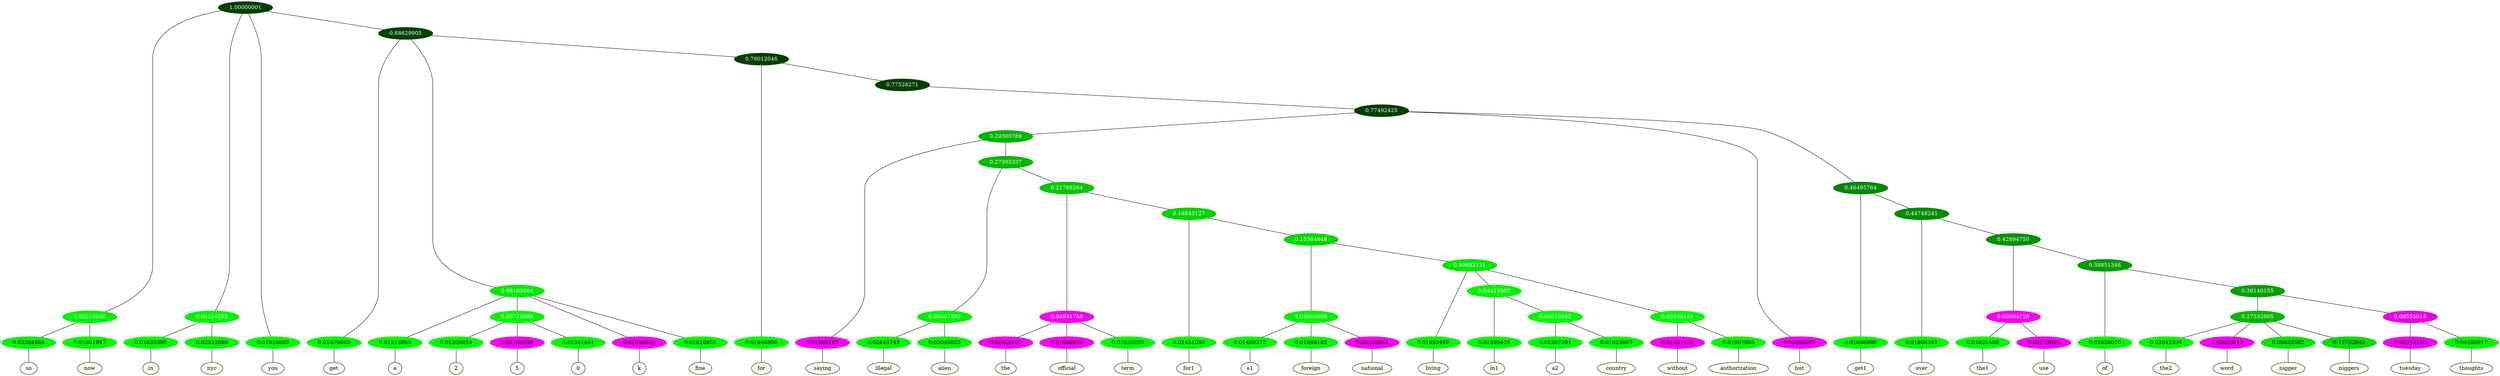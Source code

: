 graph {
	node [format=png height=0.15 nodesep=0.001 ordering=out overlap=prism overlap_scaling=0.01 ranksep=0.001 ratio=0.2 style=filled width=0.15]
	{
		rank=same
		a_w_5 [label=so color=black fillcolor=floralwhite style="filled,solid"]
		a_w_6 [label=now color=black fillcolor=floralwhite style="filled,solid"]
		a_w_7 [label=in color=black fillcolor=floralwhite style="filled,solid"]
		a_w_8 [label=nyc color=black fillcolor=floralwhite style="filled,solid"]
		a_w_3 [label=you color=black fillcolor=floralwhite style="filled,solid"]
		a_w_9 [label=get color=black fillcolor=floralwhite style="filled,solid"]
		a_w_12 [label=a color=black fillcolor=floralwhite style="filled,solid"]
		a_w_18 [label=2 color=black fillcolor=floralwhite style="filled,solid"]
		a_w_19 [label=5 color=black fillcolor=floralwhite style="filled,solid"]
		a_w_20 [label=0 color=black fillcolor=floralwhite style="filled,solid"]
		a_w_14 [label=k color=black fillcolor=floralwhite style="filled,solid"]
		a_w_15 [label=fine color=black fillcolor=floralwhite style="filled,solid"]
		a_w_16 [label=for color=black fillcolor=floralwhite style="filled,solid"]
		a_w_25 [label=saying color=black fillcolor=floralwhite style="filled,solid"]
		a_w_33 [label=illegal color=black fillcolor=floralwhite style="filled,solid"]
		a_w_34 [label=alien color=black fillcolor=floralwhite style="filled,solid"]
		a_w_39 [label=the color=black fillcolor=floralwhite style="filled,solid"]
		a_w_40 [label=official color=black fillcolor=floralwhite style="filled,solid"]
		a_w_41 [label=term color=black fillcolor=floralwhite style="filled,solid"]
		a_w_42 [label=for1 color=black fillcolor=floralwhite style="filled,solid"]
		a_w_52 [label=a1 color=black fillcolor=floralwhite style="filled,solid"]
		a_w_53 [label=foreign color=black fillcolor=floralwhite style="filled,solid"]
		a_w_54 [label=national color=black fillcolor=floralwhite style="filled,solid"]
		a_w_55 [label=living color=black fillcolor=floralwhite style="filled,solid"]
		a_w_64 [label=in1 color=black fillcolor=floralwhite style="filled,solid"]
		a_w_68 [label=a2 color=black fillcolor=floralwhite style="filled,solid"]
		a_w_69 [label=country color=black fillcolor=floralwhite style="filled,solid"]
		a_w_66 [label=without color=black fillcolor=floralwhite style="filled,solid"]
		a_w_67 [label=authorization color=black fillcolor=floralwhite style="filled,solid"]
		a_w_23 [label=but color=black fillcolor=floralwhite style="filled,solid"]
		a_w_27 [label=get1 color=black fillcolor=floralwhite style="filled,solid"]
		a_w_31 [label=over color=black fillcolor=floralwhite style="filled,solid"]
		a_w_44 [label=the1 color=black fillcolor=floralwhite style="filled,solid"]
		a_w_45 [label=use color=black fillcolor=floralwhite style="filled,solid"]
		a_w_46 [label=of color=black fillcolor=floralwhite style="filled,solid"]
		a_w_58 [label=the2 color=black fillcolor=floralwhite style="filled,solid"]
		a_w_59 [label=word color=black fillcolor=floralwhite style="filled,solid"]
		a_w_60 [label=nigger color=black fillcolor=floralwhite style="filled,solid"]
		a_w_61 [label=niggers color=black fillcolor=floralwhite style="filled,solid"]
		a_w_62 [label=tuesday color=black fillcolor=floralwhite style="filled,solid"]
		a_w_63 [label=thoughts color=black fillcolor=floralwhite style="filled,solid"]
	}
	a_n_5 -- a_w_5
	a_n_6 -- a_w_6
	a_n_7 -- a_w_7
	a_n_8 -- a_w_8
	a_n_3 -- a_w_3
	a_n_9 -- a_w_9
	a_n_12 -- a_w_12
	a_n_18 -- a_w_18
	a_n_19 -- a_w_19
	a_n_20 -- a_w_20
	a_n_14 -- a_w_14
	a_n_15 -- a_w_15
	a_n_16 -- a_w_16
	a_n_25 -- a_w_25
	a_n_33 -- a_w_33
	a_n_34 -- a_w_34
	a_n_39 -- a_w_39
	a_n_40 -- a_w_40
	a_n_41 -- a_w_41
	a_n_42 -- a_w_42
	a_n_52 -- a_w_52
	a_n_53 -- a_w_53
	a_n_54 -- a_w_54
	a_n_55 -- a_w_55
	a_n_64 -- a_w_64
	a_n_68 -- a_w_68
	a_n_69 -- a_w_69
	a_n_66 -- a_w_66
	a_n_67 -- a_w_67
	a_n_23 -- a_w_23
	a_n_27 -- a_w_27
	a_n_31 -- a_w_31
	a_n_44 -- a_w_44
	a_n_45 -- a_w_45
	a_n_46 -- a_w_46
	a_n_58 -- a_w_58
	a_n_59 -- a_w_59
	a_n_60 -- a_w_60
	a_n_61 -- a_w_61
	a_n_62 -- a_w_62
	a_n_63 -- a_w_63
	{
		rank=same
		a_n_5 [label=0.03384668 color="0.334 1.000 0.966" fontcolor=black]
		a_n_6 [label=0.01801847 color="0.334 1.000 0.982" fontcolor=black]
		a_n_7 [label=0.01653380 color="0.334 1.000 0.983" fontcolor=black]
		a_n_8 [label=0.02532060 color="0.334 1.000 0.975" fontcolor=black]
		a_n_3 [label=0.01918883 color="0.334 1.000 0.981" fontcolor=black]
		a_n_9 [label=0.01479065 color="0.334 1.000 0.985" fontcolor=black]
		a_n_12 [label=0.01212069 color="0.334 1.000 0.988" fontcolor=black]
		a_n_18 [label=0.01206854 color="0.334 1.000 0.988" fontcolor=black]
		a_n_19 [label=0.01168534 color="0.835 1.000 0.988" fontcolor=black]
		a_n_20 [label=0.01341441 color="0.334 1.000 0.987" fontcolor=black]
		a_n_14 [label=0.01546601 color="0.835 1.000 0.985" fontcolor=black]
		a_n_15 [label=0.01620853 color="0.334 1.000 0.984" fontcolor=black]
		a_n_16 [label=0.01446996 color="0.334 1.000 0.986" fontcolor=black]
		a_n_25 [label=0.01990182 color="0.835 1.000 0.980" fontcolor=black]
		a_n_33 [label=0.02443743 color="0.334 1.000 0.976" fontcolor=black]
		a_n_34 [label=0.03045822 color="0.334 1.000 0.970" fontcolor=black]
		a_n_39 [label=0.01615107 color="0.835 1.000 0.984" fontcolor=black]
		a_n_40 [label=0.01686976 color="0.835 1.000 0.983" fontcolor=black]
		a_n_41 [label=0.01633293 color="0.334 1.000 0.984" fontcolor=black]
		a_n_42 [label=0.01451053 color="0.334 1.000 0.985" fontcolor=black]
		a_n_52 [label=0.01489372 color="0.334 1.000 0.985" fontcolor=black]
		a_n_53 [label=0.01996182 color="0.334 1.000 0.980" fontcolor=black]
		a_n_54 [label=0.02210264 color="0.835 1.000 0.978" fontcolor=black]
		a_n_55 [label=0.01892469 color="0.334 1.000 0.981" fontcolor=black]
		a_n_64 [label=0.01395428 color="0.334 1.000 0.986" fontcolor=black]
		a_n_68 [label=0.01387301 color="0.334 1.000 0.986" fontcolor=black]
		a_n_69 [label=0.01623607 color="0.334 1.000 0.984" fontcolor=black]
		a_n_66 [label=0.01457473 color="0.835 1.000 0.985" fontcolor=black]
		a_n_67 [label=0.01907905 color="0.334 1.000 0.981" fontcolor=black]
		a_n_23 [label=0.01660025 color="0.835 1.000 0.983" fontcolor=black]
		a_n_27 [label=0.01698998 color="0.334 1.000 0.983" fontcolor=black]
		a_n_31 [label=0.01804301 color="0.334 1.000 0.982" fontcolor=black]
		a_n_44 [label=0.01821488 color="0.334 1.000 0.982" fontcolor=black]
		a_n_45 [label=0.02173046 color="0.835 1.000 0.978" fontcolor=black]
		a_n_46 [label=0.02658020 color="0.334 1.000 0.973" fontcolor=black]
		a_n_58 [label=0.02042324 color="0.334 1.000 0.980" fontcolor=black]
		a_n_59 [label=0.03023812 color="0.835 1.000 0.970" fontcolor=black]
		a_n_60 [label=0.09652582 color="0.334 1.000 0.903" fontcolor=black]
		a_n_61 [label=0.12752842 color="0.334 1.000 0.872" fontcolor=black]
		a_n_62 [label=0.04372110 color="0.835 1.000 0.956" fontcolor=black]
		a_n_63 [label=0.04180917 color="0.334 1.000 0.958" fontcolor=black]
	}
	a_n_0 [label=1.00000001 color="0.334 1.000 0.250" fontcolor=grey99]
	a_n_1 [label=0.05213936 color="0.334 1.000 0.948" fontcolor=grey99]
	a_n_0 -- a_n_1
	a_n_2 [label=0.04194292 color="0.334 1.000 0.958" fontcolor=grey99]
	a_n_0 -- a_n_2
	a_n_0 -- a_n_3
	a_n_4 [label=0.88629905 color="0.334 1.000 0.250" fontcolor=grey99]
	a_n_0 -- a_n_4
	a_n_1 -- a_n_5
	a_n_1 -- a_n_6
	a_n_2 -- a_n_7
	a_n_2 -- a_n_8
	a_n_4 -- a_n_9
	a_n_10 [label=0.08103004 color="0.334 1.000 0.919" fontcolor=grey99]
	a_n_4 -- a_n_10
	a_n_11 [label=0.79012046 color="0.334 1.000 0.250" fontcolor=grey99]
	a_n_4 -- a_n_11
	a_n_10 -- a_n_12
	a_n_13 [label=0.03719088 color="0.334 1.000 0.963" fontcolor=grey99]
	a_n_10 -- a_n_13
	a_n_10 -- a_n_14
	a_n_10 -- a_n_15
	a_n_11 -- a_n_16
	a_n_17 [label=0.77528271 color="0.334 1.000 0.250" fontcolor=grey99]
	a_n_11 -- a_n_17
	a_n_13 -- a_n_18
	a_n_13 -- a_n_19
	a_n_13 -- a_n_20
	a_n_21 [label=0.77492425 color="0.334 1.000 0.250" fontcolor=grey99]
	a_n_17 -- a_n_21
	a_n_22 [label=0.29300789 color="0.334 1.000 0.707" fontcolor=grey99]
	a_n_21 -- a_n_22
	a_n_21 -- a_n_23
	a_n_24 [label=0.46495764 color="0.334 1.000 0.535" fontcolor=grey99]
	a_n_21 -- a_n_24
	a_n_22 -- a_n_25
	a_n_26 [label=0.27305337 color="0.334 1.000 0.727" fontcolor=grey99]
	a_n_22 -- a_n_26
	a_n_24 -- a_n_27
	a_n_28 [label=0.44748241 color="0.334 1.000 0.553" fontcolor=grey99]
	a_n_24 -- a_n_28
	a_n_29 [label=0.05507563 color="0.334 1.000 0.945" fontcolor=grey99]
	a_n_26 -- a_n_29
	a_n_30 [label=0.21788264 color="0.334 1.000 0.782" fontcolor=grey99]
	a_n_26 -- a_n_30
	a_n_28 -- a_n_31
	a_n_32 [label=0.42894750 color="0.334 1.000 0.571" fontcolor=grey99]
	a_n_28 -- a_n_32
	a_n_29 -- a_n_33
	a_n_29 -- a_n_34
	a_n_35 [label=0.04941758 color="0.835 1.000 0.951" fontcolor=grey99]
	a_n_30 -- a_n_35
	a_n_36 [label=0.16843127 color="0.334 1.000 0.832" fontcolor=grey99]
	a_n_30 -- a_n_36
	a_n_37 [label=0.03994729 color="0.835 1.000 0.960" fontcolor=grey99]
	a_n_32 -- a_n_37
	a_n_38 [label=0.38851348 color="0.334 1.000 0.611" fontcolor=grey99]
	a_n_32 -- a_n_38
	a_n_35 -- a_n_39
	a_n_35 -- a_n_40
	a_n_35 -- a_n_41
	a_n_36 -- a_n_42
	a_n_43 [label=0.15384648 color="0.334 1.000 0.846" fontcolor=grey99]
	a_n_36 -- a_n_43
	a_n_37 -- a_n_44
	a_n_37 -- a_n_45
	a_n_38 -- a_n_46
	a_n_47 [label=0.36140155 color="0.334 1.000 0.639" fontcolor=grey99]
	a_n_38 -- a_n_47
	a_n_48 [label=0.05695909 color="0.334 1.000 0.943" fontcolor=grey99]
	a_n_43 -- a_n_48
	a_n_49 [label=0.09682131 color="0.334 1.000 0.903" fontcolor=grey99]
	a_n_43 -- a_n_49
	a_n_50 [label=0.27532005 color="0.334 1.000 0.725" fontcolor=grey99]
	a_n_47 -- a_n_50
	a_n_51 [label=0.08555014 color="0.835 1.000 0.914" fontcolor=grey99]
	a_n_47 -- a_n_51
	a_n_48 -- a_n_52
	a_n_48 -- a_n_53
	a_n_48 -- a_n_54
	a_n_49 -- a_n_55
	a_n_56 [label=0.04413502 color="0.334 1.000 0.956" fontcolor=grey99]
	a_n_49 -- a_n_56
	a_n_57 [label=0.03368151 color="0.334 1.000 0.966" fontcolor=grey99]
	a_n_49 -- a_n_57
	a_n_50 -- a_n_58
	a_n_50 -- a_n_59
	a_n_50 -- a_n_60
	a_n_50 -- a_n_61
	a_n_51 -- a_n_62
	a_n_51 -- a_n_63
	a_n_56 -- a_n_64
	a_n_65 [label=0.03013042 color="0.334 1.000 0.970" fontcolor=grey99]
	a_n_56 -- a_n_65
	a_n_57 -- a_n_66
	a_n_57 -- a_n_67
	a_n_65 -- a_n_68
	a_n_65 -- a_n_69
}
